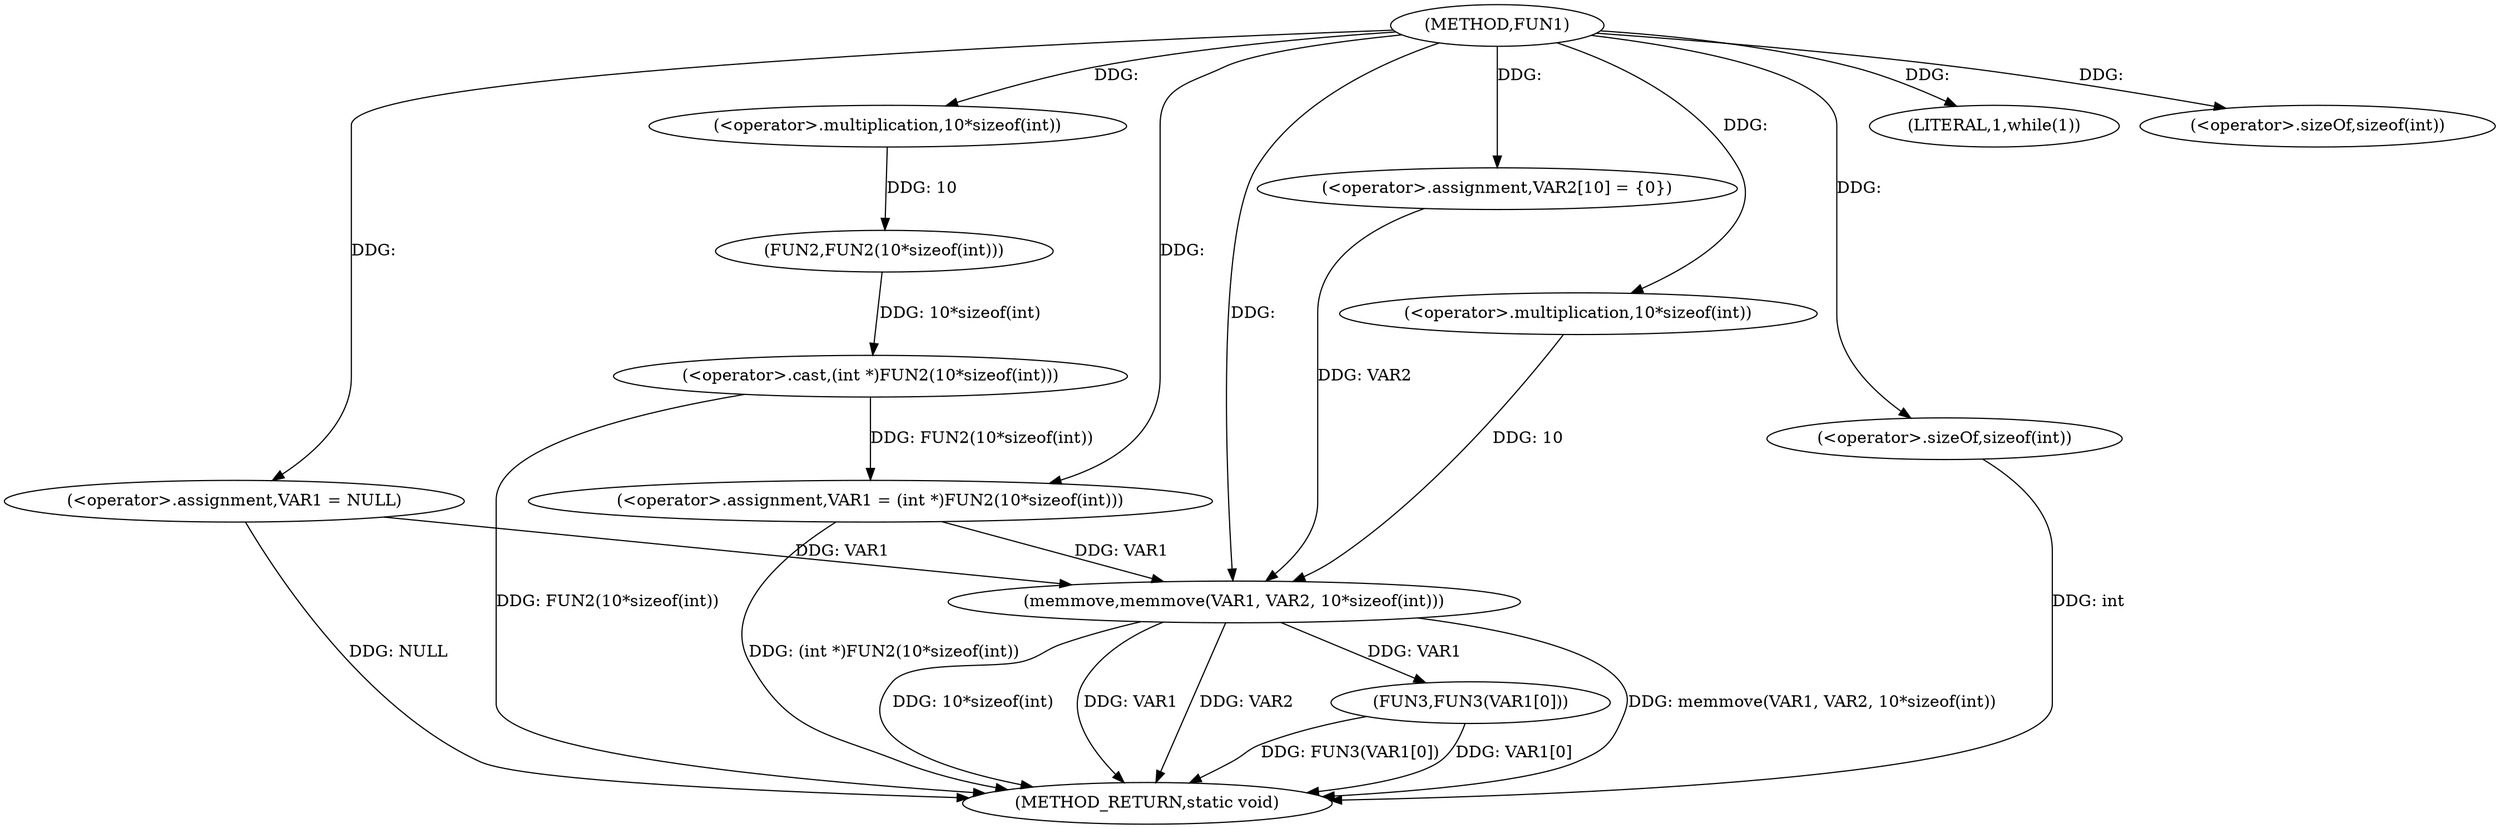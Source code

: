 digraph FUN1 {  
"1000100" [label = "(METHOD,FUN1)" ]
"1000134" [label = "(METHOD_RETURN,static void)" ]
"1000103" [label = "(<operator>.assignment,VAR1 = NULL)" ]
"1000107" [label = "(LITERAL,1,while(1))" ]
"1000109" [label = "(<operator>.assignment,VAR1 = (int *)FUN2(10*sizeof(int)))" ]
"1000111" [label = "(<operator>.cast,(int *)FUN2(10*sizeof(int)))" ]
"1000113" [label = "(FUN2,FUN2(10*sizeof(int)))" ]
"1000114" [label = "(<operator>.multiplication,10*sizeof(int))" ]
"1000116" [label = "(<operator>.sizeOf,sizeof(int))" ]
"1000121" [label = "(<operator>.assignment,VAR2[10] = {0})" ]
"1000123" [label = "(memmove,memmove(VAR1, VAR2, 10*sizeof(int)))" ]
"1000126" [label = "(<operator>.multiplication,10*sizeof(int))" ]
"1000128" [label = "(<operator>.sizeOf,sizeof(int))" ]
"1000130" [label = "(FUN3,FUN3(VAR1[0]))" ]
  "1000123" -> "1000134"  [ label = "DDG: VAR2"] 
  "1000103" -> "1000134"  [ label = "DDG: NULL"] 
  "1000123" -> "1000134"  [ label = "DDG: memmove(VAR1, VAR2, 10*sizeof(int))"] 
  "1000111" -> "1000134"  [ label = "DDG: FUN2(10*sizeof(int))"] 
  "1000109" -> "1000134"  [ label = "DDG: (int *)FUN2(10*sizeof(int))"] 
  "1000130" -> "1000134"  [ label = "DDG: FUN3(VAR1[0])"] 
  "1000123" -> "1000134"  [ label = "DDG: 10*sizeof(int)"] 
  "1000128" -> "1000134"  [ label = "DDG: int"] 
  "1000130" -> "1000134"  [ label = "DDG: VAR1[0]"] 
  "1000123" -> "1000134"  [ label = "DDG: VAR1"] 
  "1000100" -> "1000103"  [ label = "DDG: "] 
  "1000100" -> "1000107"  [ label = "DDG: "] 
  "1000111" -> "1000109"  [ label = "DDG: FUN2(10*sizeof(int))"] 
  "1000100" -> "1000109"  [ label = "DDG: "] 
  "1000113" -> "1000111"  [ label = "DDG: 10*sizeof(int)"] 
  "1000114" -> "1000113"  [ label = "DDG: 10"] 
  "1000100" -> "1000114"  [ label = "DDG: "] 
  "1000100" -> "1000116"  [ label = "DDG: "] 
  "1000100" -> "1000121"  [ label = "DDG: "] 
  "1000103" -> "1000123"  [ label = "DDG: VAR1"] 
  "1000109" -> "1000123"  [ label = "DDG: VAR1"] 
  "1000100" -> "1000123"  [ label = "DDG: "] 
  "1000121" -> "1000123"  [ label = "DDG: VAR2"] 
  "1000126" -> "1000123"  [ label = "DDG: 10"] 
  "1000100" -> "1000126"  [ label = "DDG: "] 
  "1000100" -> "1000128"  [ label = "DDG: "] 
  "1000123" -> "1000130"  [ label = "DDG: VAR1"] 
}
